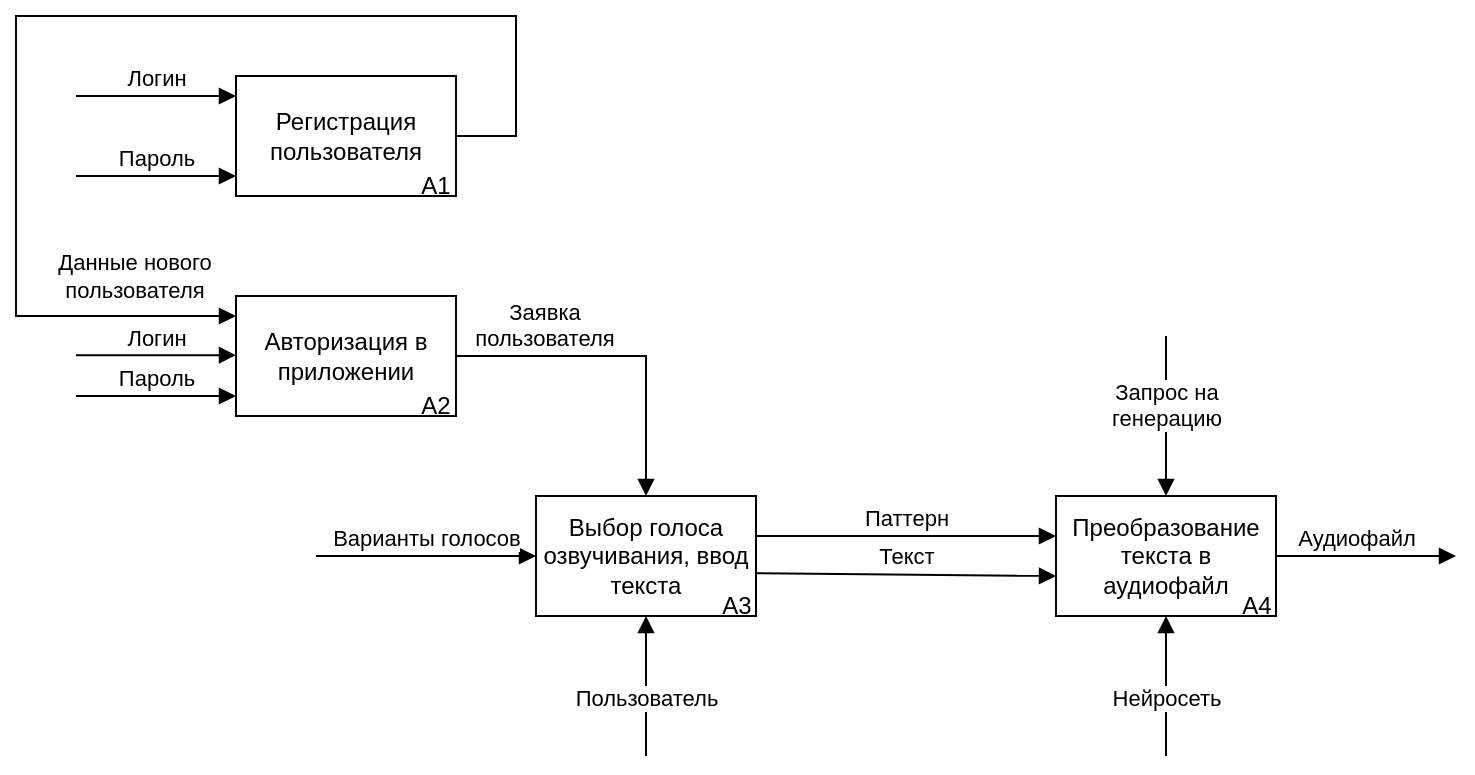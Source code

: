 <mxfile version="22.1.17" type="device">
  <diagram name="Страница — 1" id="bPmYjhCNU0YOI3XfYpBD">
    <mxGraphModel dx="1242" dy="575" grid="1" gridSize="10" guides="1" tooltips="1" connect="1" arrows="1" fold="1" page="1" pageScale="1" pageWidth="827" pageHeight="1169" math="0" shadow="0">
      <root>
        <mxCell id="0" />
        <mxCell id="1" parent="0" />
        <mxCell id="UpQ5THeRLOMIumfDRayw-10" value="Регистрация пользователя" style="html=1;whiteSpace=wrap;" parent="1" vertex="1">
          <mxGeometry x="164" y="60" width="110" height="60" as="geometry" />
        </mxCell>
        <mxCell id="UpQ5THeRLOMIumfDRayw-12" value="Логин" style="html=1;verticalAlign=bottom;endArrow=block;curved=0;rounded=0;" parent="1" edge="1">
          <mxGeometry width="80" relative="1" as="geometry">
            <mxPoint x="84" y="70" as="sourcePoint" />
            <mxPoint x="164" y="70" as="targetPoint" />
          </mxGeometry>
        </mxCell>
        <mxCell id="UpQ5THeRLOMIumfDRayw-13" value="Пароль" style="html=1;verticalAlign=bottom;endArrow=block;curved=0;rounded=0;" parent="1" edge="1">
          <mxGeometry width="80" relative="1" as="geometry">
            <mxPoint x="84" y="110" as="sourcePoint" />
            <mxPoint x="164" y="110" as="targetPoint" />
          </mxGeometry>
        </mxCell>
        <mxCell id="UpQ5THeRLOMIumfDRayw-14" value="Авторизация в приложении" style="html=1;whiteSpace=wrap;" parent="1" vertex="1">
          <mxGeometry x="164" y="170" width="110" height="60" as="geometry" />
        </mxCell>
        <mxCell id="UpQ5THeRLOMIumfDRayw-15" value="Логин" style="html=1;verticalAlign=bottom;endArrow=block;curved=0;rounded=0;" parent="1" edge="1">
          <mxGeometry width="80" relative="1" as="geometry">
            <mxPoint x="84" y="199.58" as="sourcePoint" />
            <mxPoint x="164" y="199.58" as="targetPoint" />
          </mxGeometry>
        </mxCell>
        <mxCell id="UpQ5THeRLOMIumfDRayw-16" value="Пароль" style="html=1;verticalAlign=bottom;endArrow=block;curved=0;rounded=0;" parent="1" edge="1">
          <mxGeometry width="80" relative="1" as="geometry">
            <mxPoint x="84" y="220" as="sourcePoint" />
            <mxPoint x="164" y="220" as="targetPoint" />
          </mxGeometry>
        </mxCell>
        <mxCell id="UpQ5THeRLOMIumfDRayw-26" value="" style="html=1;verticalAlign=bottom;endArrow=block;curved=0;rounded=0;exitX=1;exitY=0.5;exitDx=0;exitDy=0;" parent="1" source="UpQ5THeRLOMIumfDRayw-10" edge="1">
          <mxGeometry width="80" relative="1" as="geometry">
            <mxPoint x="14" y="-10" as="sourcePoint" />
            <mxPoint x="164" y="180" as="targetPoint" />
            <Array as="points">
              <mxPoint x="304" y="90" />
              <mxPoint x="304" y="30" />
              <mxPoint x="54" y="30" />
              <mxPoint x="54" y="180" />
            </Array>
          </mxGeometry>
        </mxCell>
        <mxCell id="UpQ5THeRLOMIumfDRayw-28" value="Данные нового&lt;br&gt;пользователя" style="edgeLabel;html=1;align=center;verticalAlign=middle;resizable=0;points=[];" parent="UpQ5THeRLOMIumfDRayw-26" vertex="1" connectable="0">
          <mxGeometry x="0.783" y="1" relative="1" as="geometry">
            <mxPoint x="14" y="-19" as="offset" />
          </mxGeometry>
        </mxCell>
        <mxCell id="UpQ5THeRLOMIumfDRayw-32" value="Выбор голоса озвучивания, ввод текста" style="html=1;whiteSpace=wrap;" parent="1" vertex="1">
          <mxGeometry x="314" y="270" width="110" height="60" as="geometry" />
        </mxCell>
        <mxCell id="UpQ5THeRLOMIumfDRayw-35" value="Паттерн" style="html=1;verticalAlign=bottom;endArrow=block;curved=0;rounded=0;exitX=1;exitY=0.5;exitDx=0;exitDy=0;" parent="1" edge="1">
          <mxGeometry width="80" relative="1" as="geometry">
            <mxPoint x="424" y="290" as="sourcePoint" />
            <mxPoint x="574" y="290" as="targetPoint" />
          </mxGeometry>
        </mxCell>
        <mxCell id="UpQ5THeRLOMIumfDRayw-39" value="Текст" style="html=1;verticalAlign=bottom;endArrow=block;curved=0;rounded=0;exitX=1.001;exitY=0.644;exitDx=0;exitDy=0;exitPerimeter=0;" parent="1" source="UpQ5THeRLOMIumfDRayw-32" edge="1">
          <mxGeometry width="80" relative="1" as="geometry">
            <mxPoint x="474" y="350" as="sourcePoint" />
            <mxPoint x="574" y="310" as="targetPoint" />
          </mxGeometry>
        </mxCell>
        <mxCell id="UpQ5THeRLOMIumfDRayw-40" value="Преобразование текста в аудиофайл" style="html=1;whiteSpace=wrap;" parent="1" vertex="1">
          <mxGeometry x="574" y="270" width="110" height="60" as="geometry" />
        </mxCell>
        <mxCell id="UpQ5THeRLOMIumfDRayw-45" value="Аудиофайл" style="html=1;verticalAlign=bottom;endArrow=block;curved=0;rounded=0;exitX=1;exitY=0.5;exitDx=0;exitDy=0;" parent="1" source="UpQ5THeRLOMIumfDRayw-40" edge="1">
          <mxGeometry x="-0.111" width="80" relative="1" as="geometry">
            <mxPoint x="734" y="309.58" as="sourcePoint" />
            <mxPoint x="774" y="300" as="targetPoint" />
            <Array as="points" />
            <mxPoint as="offset" />
          </mxGeometry>
        </mxCell>
        <mxCell id="UpQ5THeRLOMIumfDRayw-48" value="Заявка&lt;br&gt;пользователя" style="html=1;verticalAlign=bottom;endArrow=block;curved=0;rounded=0;entryX=0.5;entryY=0;entryDx=0;entryDy=0;" parent="1" target="UpQ5THeRLOMIumfDRayw-32" edge="1">
          <mxGeometry x="-0.467" width="80" relative="1" as="geometry">
            <mxPoint x="274" y="200" as="sourcePoint" />
            <mxPoint x="384" y="240" as="targetPoint" />
            <Array as="points">
              <mxPoint x="369" y="200" />
            </Array>
            <mxPoint as="offset" />
          </mxGeometry>
        </mxCell>
        <mxCell id="UpQ5THeRLOMIumfDRayw-55" value="Пользователь" style="html=1;verticalAlign=bottom;endArrow=block;curved=0;rounded=0;entryX=0.5;entryY=1;entryDx=0;entryDy=0;" parent="1" target="UpQ5THeRLOMIumfDRayw-32" edge="1">
          <mxGeometry x="-0.429" width="80" relative="1" as="geometry">
            <mxPoint x="369" y="400" as="sourcePoint" />
            <mxPoint x="381.5" y="350" as="targetPoint" />
            <mxPoint as="offset" />
          </mxGeometry>
        </mxCell>
        <mxCell id="UpQ5THeRLOMIumfDRayw-56" value="Нейросеть" style="html=1;verticalAlign=bottom;endArrow=block;curved=0;rounded=0;entryX=0.5;entryY=1;entryDx=0;entryDy=0;" parent="1" target="UpQ5THeRLOMIumfDRayw-40" edge="1">
          <mxGeometry x="-0.429" width="80" relative="1" as="geometry">
            <mxPoint x="629" y="400" as="sourcePoint" />
            <mxPoint x="674" y="380" as="targetPoint" />
            <mxPoint as="offset" />
          </mxGeometry>
        </mxCell>
        <mxCell id="UpQ5THeRLOMIumfDRayw-57" value="Варианты голосов" style="html=1;verticalAlign=bottom;endArrow=block;curved=0;rounded=0;" parent="1" edge="1">
          <mxGeometry width="80" relative="1" as="geometry">
            <mxPoint x="204" y="300" as="sourcePoint" />
            <mxPoint x="314" y="300" as="targetPoint" />
          </mxGeometry>
        </mxCell>
        <mxCell id="UpQ5THeRLOMIumfDRayw-58" value="Запрос на&lt;br&gt;генерацию" style="html=1;verticalAlign=bottom;endArrow=block;curved=0;rounded=0;entryX=0.5;entryY=0;entryDx=0;entryDy=0;" parent="1" target="UpQ5THeRLOMIumfDRayw-40" edge="1">
          <mxGeometry x="0.25" width="80" relative="1" as="geometry">
            <mxPoint x="629" y="190" as="sourcePoint" />
            <mxPoint x="704" y="190" as="targetPoint" />
            <mxPoint as="offset" />
          </mxGeometry>
        </mxCell>
        <mxCell id="DXBr0NuNh4niMRsXZ2Gv-1" value="А1" style="text;html=1;strokeColor=none;fillColor=none;align=center;verticalAlign=middle;whiteSpace=wrap;rounded=0;" parent="1" vertex="1">
          <mxGeometry x="234" y="100" width="60" height="30" as="geometry" />
        </mxCell>
        <mxCell id="DXBr0NuNh4niMRsXZ2Gv-2" value="А2" style="text;html=1;strokeColor=none;fillColor=none;align=center;verticalAlign=middle;whiteSpace=wrap;rounded=0;" parent="1" vertex="1">
          <mxGeometry x="234" y="210" width="60" height="30" as="geometry" />
        </mxCell>
        <mxCell id="DXBr0NuNh4niMRsXZ2Gv-3" value="А3" style="text;html=1;align=center;verticalAlign=middle;resizable=0;points=[];autosize=1;strokeColor=none;fillColor=none;" parent="1" vertex="1">
          <mxGeometry x="394" y="310" width="40" height="30" as="geometry" />
        </mxCell>
        <mxCell id="DXBr0NuNh4niMRsXZ2Gv-6" value="А4" style="text;html=1;align=center;verticalAlign=middle;resizable=0;points=[];autosize=1;strokeColor=none;fillColor=none;" parent="1" vertex="1">
          <mxGeometry x="654" y="310" width="40" height="30" as="geometry" />
        </mxCell>
      </root>
    </mxGraphModel>
  </diagram>
</mxfile>
